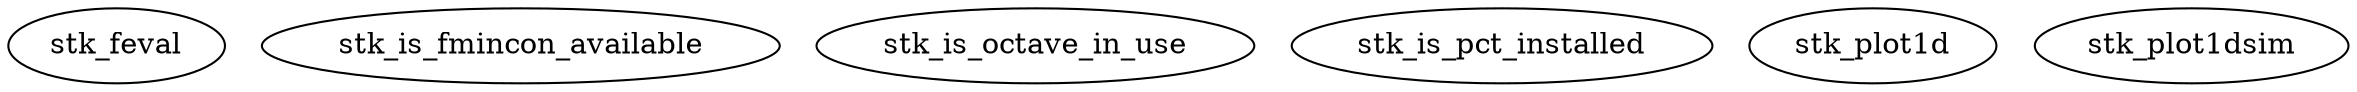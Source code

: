 /* Created by mdot for Matlab */
digraph m2html {

  stk_feval [URL="stk_feval.html"];
  stk_is_fmincon_available [URL="stk_is_fmincon_available.html"];
  stk_is_octave_in_use [URL="stk_is_octave_in_use.html"];
  stk_is_pct_installed [URL="stk_is_pct_installed.html"];
  stk_plot1d [URL="stk_plot1d.html"];
  stk_plot1dsim [URL="stk_plot1dsim.html"];
}